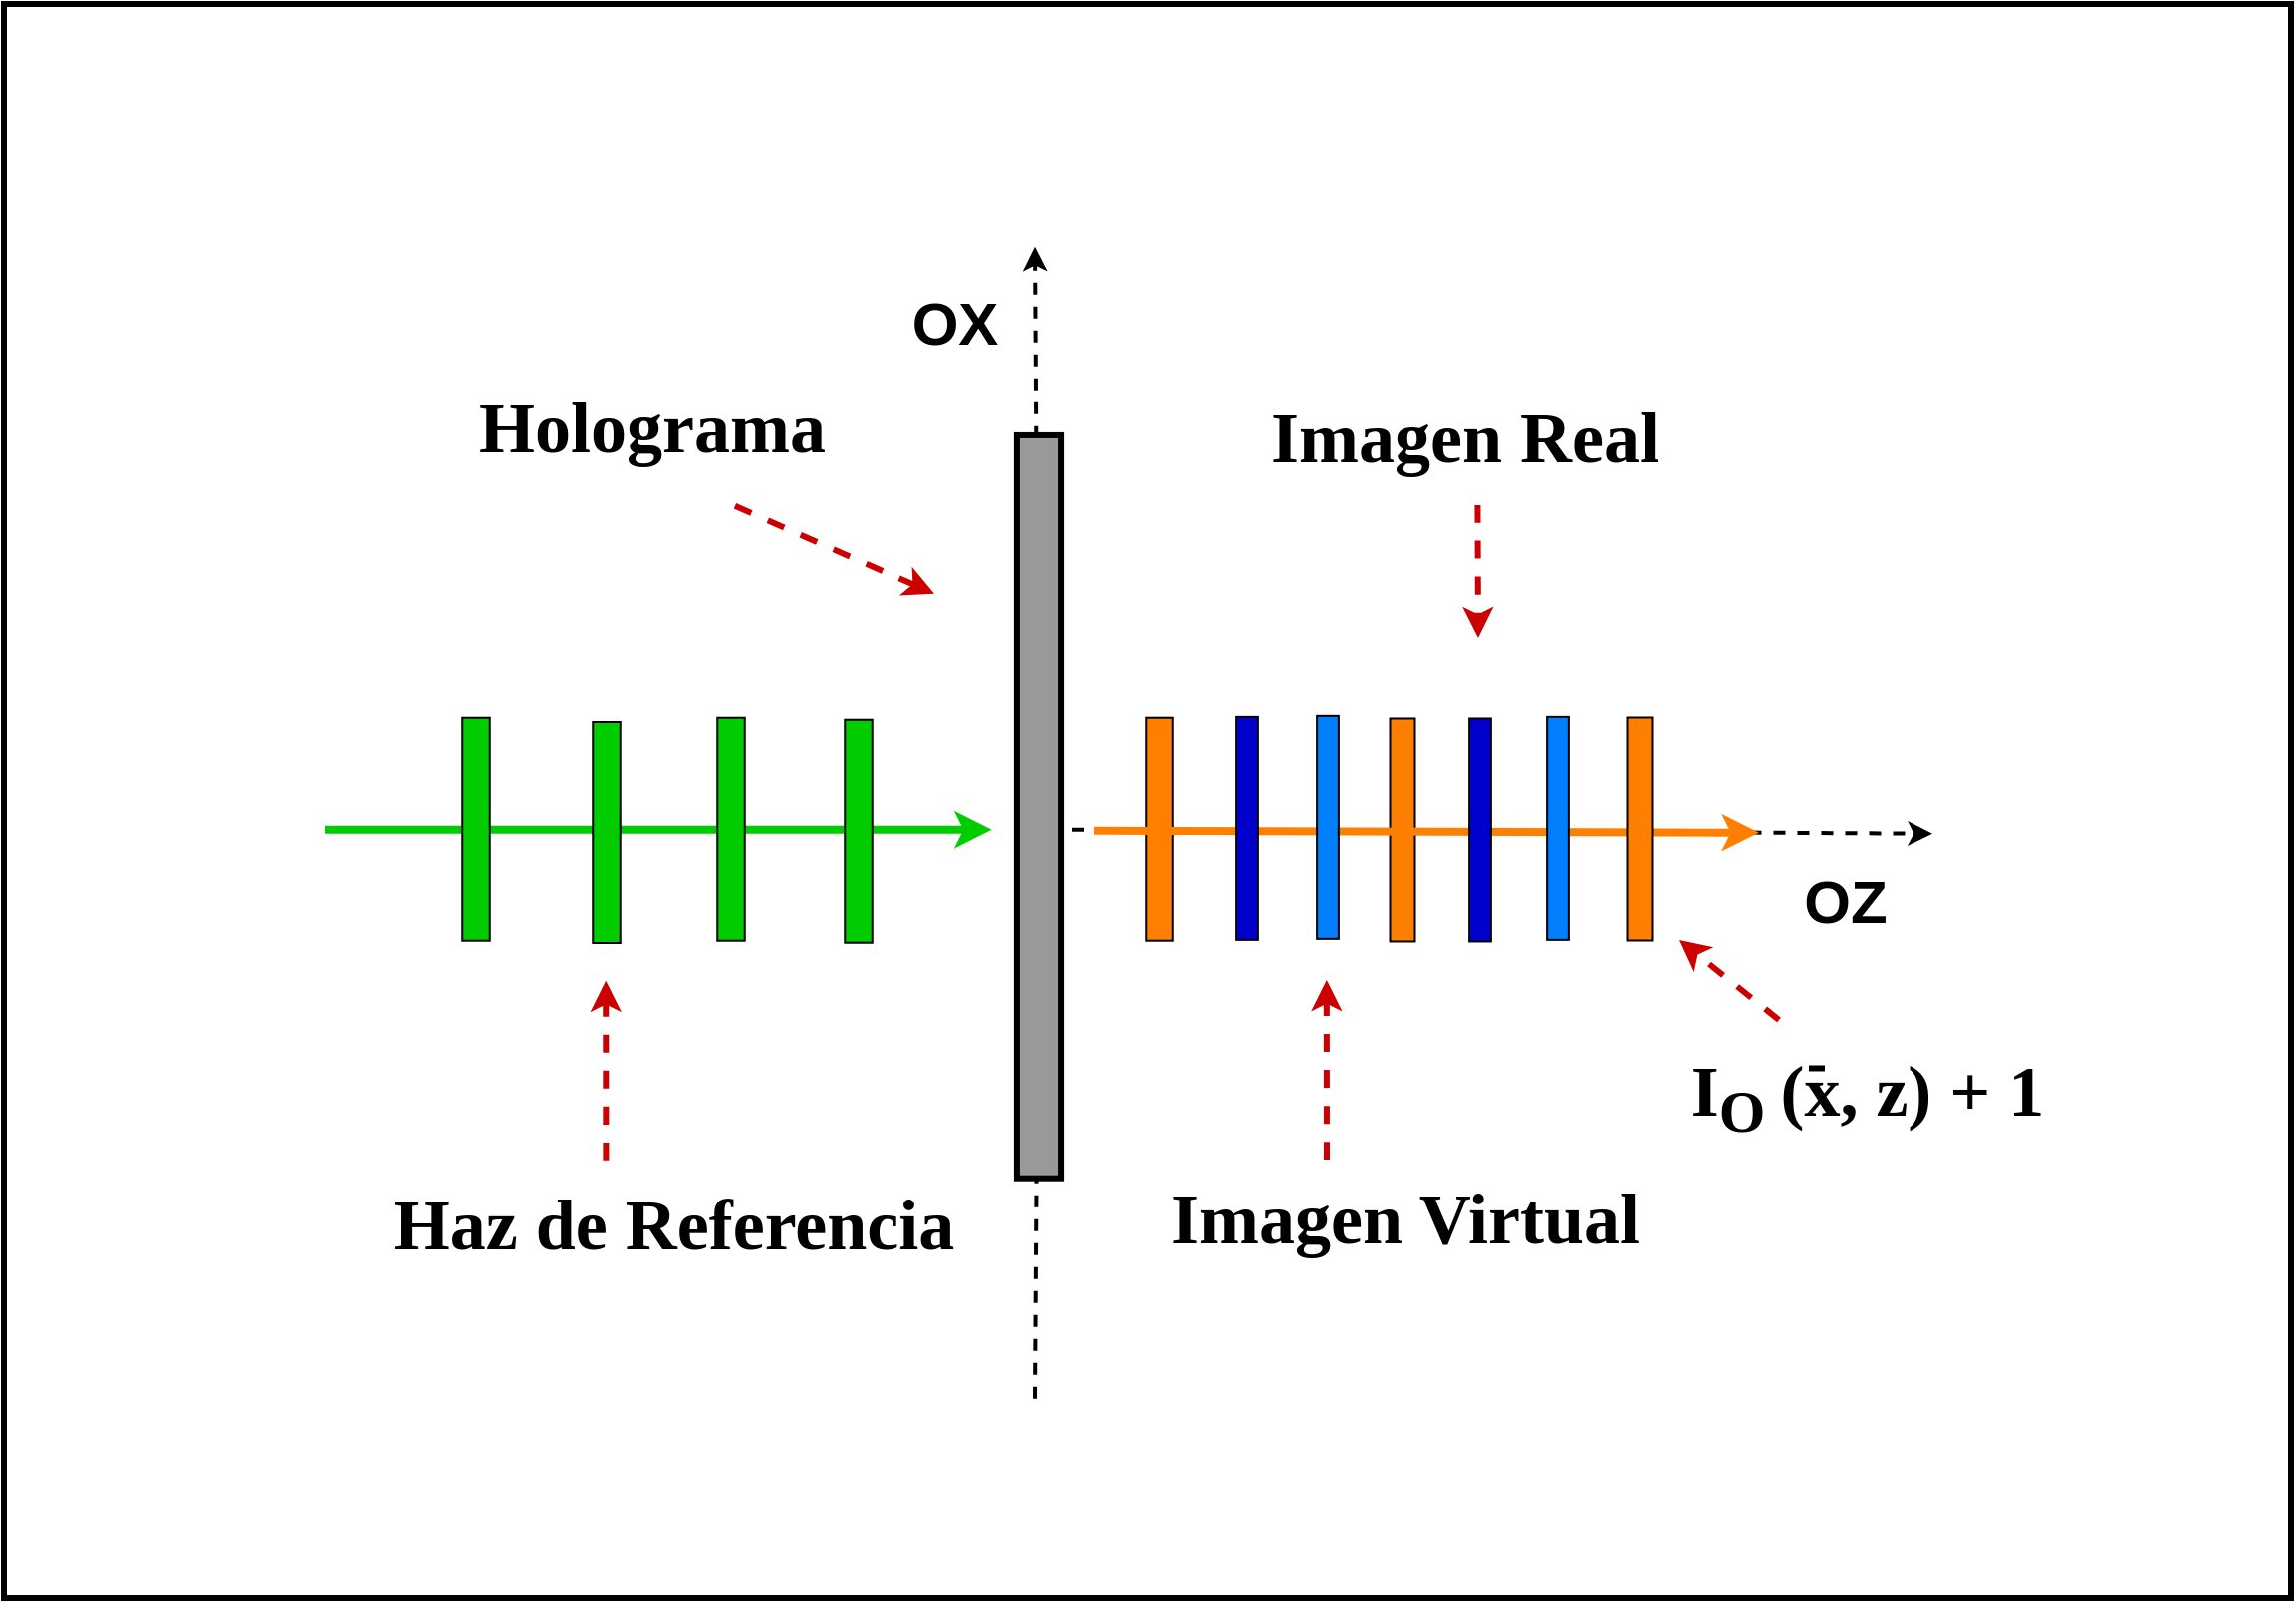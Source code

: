 <mxfile version="20.7.4" type="device"><diagram id="FZoS7YcphnbTlRBoaMek" name="Página-1"><mxGraphModel dx="501" dy="808" grid="0" gridSize="10" guides="1" tooltips="1" connect="1" arrows="1" fold="1" page="1" pageScale="1" pageWidth="1169" pageHeight="827" math="0" shadow="0"><root><mxCell id="0"/><mxCell id="1" parent="0"/><mxCell id="02Eq6yycszEpyXPUS7os-2" value="" style="endArrow=none;html=1;strokeWidth=2;rounded=0;jumpStyle=line;dashed=1;startArrow=none;movable=1;resizable=1;rotatable=1;deletable=1;editable=1;connectable=1;endFill=1;startFill=0;" edge="1" parent="1"><mxGeometry x="0.166" y="-12" width="50" height="50" relative="1" as="geometry"><mxPoint x="1696.5" y="1539.87" as="sourcePoint"/><mxPoint x="1698.468" y="1258.87" as="targetPoint"/><mxPoint y="1" as="offset"/></mxGeometry></mxCell><mxCell id="02Eq6yycszEpyXPUS7os-3" value="" style="endArrow=classic;html=1;strokeWidth=2;rounded=0;jumpStyle=line;dashed=1;startArrow=none;movable=1;resizable=1;rotatable=1;deletable=1;editable=1;connectable=1;endFill=1;startFill=0;" edge="1" parent="1"><mxGeometry x="0.166" y="-12" width="50" height="50" relative="1" as="geometry"><mxPoint x="1698.469" y="1249.87" as="sourcePoint"/><mxPoint x="1696.5" y="961.87" as="targetPoint"/><mxPoint y="1" as="offset"/></mxGeometry></mxCell><mxCell id="02Eq6yycszEpyXPUS7os-4" value="" style="endArrow=none;html=1;strokeWidth=2;rounded=0;jumpStyle=line;dashed=1;startArrow=none;movable=0;resizable=0;rotatable=0;deletable=0;editable=0;connectable=0;endFill=1;startFill=1;" edge="1" parent="1" source="02Eq6yycszEpyXPUS7os-26" target="02Eq6yycszEpyXPUS7os-13"><mxGeometry width="50" height="50" relative="1" as="geometry"><mxPoint x="1274" y="1253.5" as="sourcePoint"/><mxPoint x="2104.17" y="1253.5" as="targetPoint"/></mxGeometry></mxCell><mxCell id="02Eq6yycszEpyXPUS7os-5" value="" style="endArrow=classic;html=1;strokeWidth=2;rounded=0;jumpStyle=line;dashed=1;startArrow=none;movable=1;resizable=1;rotatable=1;deletable=1;editable=1;connectable=1;endFill=1;startFill=1;" edge="1" parent="1" source="02Eq6yycszEpyXPUS7os-13"><mxGeometry width="50" height="50" relative="1" as="geometry"><mxPoint x="1232" y="1253.37" as="sourcePoint"/><mxPoint x="2147" y="1256.37" as="targetPoint"/></mxGeometry></mxCell><mxCell id="02Eq6yycszEpyXPUS7os-6" value="" style="endArrow=classic;html=1;rounded=0;strokeWidth=4;strokeColor=#00CC00;startArrow=none;startFill=0;" edge="1" parent="1"><mxGeometry width="50" height="50" relative="1" as="geometry"><mxPoint x="1340" y="1254.37" as="sourcePoint"/><mxPoint x="1674.83" y="1254.37" as="targetPoint"/></mxGeometry></mxCell><mxCell id="02Eq6yycszEpyXPUS7os-11" value="" style="rounded=0;whiteSpace=wrap;html=1;rotation=-90;fillColor=#FF8000;movable=1;resizable=1;rotatable=1;deletable=1;editable=1;connectable=1;" vertex="1" parent="1"><mxGeometry x="1703" y="1247.48" width="112" height="13.75" as="geometry"/></mxCell><mxCell id="02Eq6yycszEpyXPUS7os-13" value="" style="rounded=0;whiteSpace=wrap;html=1;rotation=-90;fillColor=#FF8000;movable=1;resizable=1;rotatable=1;deletable=1;editable=1;connectable=1;" vertex="1" parent="1"><mxGeometry x="1825" y="1248.49" width="112" height="12.5" as="geometry"/></mxCell><mxCell id="02Eq6yycszEpyXPUS7os-15" value="Holograma" style="text;html=1;align=center;verticalAlign=middle;resizable=0;points=[];autosize=1;strokeColor=none;fillColor=none;fontSize=36;fontFamily=Times New Roman;fontColor=#000000;fontStyle=1" vertex="1" parent="1"><mxGeometry x="1408" y="1025.87" width="192" height="55" as="geometry"/></mxCell><mxCell id="02Eq6yycszEpyXPUS7os-16" value="" style="endArrow=classic;html=1;dashed=1;strokeColor=#CC0000;strokeWidth=3;fontFamily=Times New Roman;fontSize=36;fontColor=#000000;curved=1;movable=1;resizable=1;rotatable=1;deletable=1;editable=1;connectable=1;" edge="1" parent="1"><mxGeometry x="-0.37" y="53" width="50" height="50" relative="1" as="geometry"><mxPoint x="1546" y="1091.87" as="sourcePoint"/><mxPoint x="1646" y="1135.87" as="targetPoint"/><mxPoint y="-1" as="offset"/></mxGeometry></mxCell><mxCell id="02Eq6yycszEpyXPUS7os-17" value="Haz de Referencia" style="text;html=1;align=center;verticalAlign=middle;resizable=0;points=[];autosize=1;strokeColor=none;fillColor=none;fontSize=36;fontFamily=Times New Roman;fontColor=#000000;fontStyle=1" vertex="1" parent="1"><mxGeometry x="1365" y="1425.37" width="299" height="55" as="geometry"/></mxCell><mxCell id="02Eq6yycszEpyXPUS7os-19" value="Imagen Real" style="text;html=1;align=center;verticalAlign=middle;resizable=0;points=[];autosize=1;strokeColor=none;fillColor=none;fontSize=36;fontFamily=Times New Roman;fontColor=#000000;fontStyle=1" vertex="1" parent="1"><mxGeometry x="1800.0" y="1025.87" width="224" height="64" as="geometry"/></mxCell><mxCell id="02Eq6yycszEpyXPUS7os-20" value="" style="endArrow=classic;html=1;dashed=1;strokeColor=#CC0000;strokeWidth=3;fontFamily=Times New Roman;fontSize=36;fontColor=#000000;curved=1;exitX=0.53;exitY=1.025;exitDx=0;exitDy=0;exitPerimeter=0;" edge="1" parent="1" source="02Eq6yycszEpyXPUS7os-19"><mxGeometry x="-0.37" y="53" width="50" height="50" relative="1" as="geometry"><mxPoint x="1929" y="1099.87" as="sourcePoint"/><mxPoint x="1919" y="1158" as="targetPoint"/><mxPoint y="-1" as="offset"/></mxGeometry></mxCell><mxCell id="02Eq6yycszEpyXPUS7os-21" value="Imagen Virtual" style="text;html=1;align=center;verticalAlign=middle;resizable=0;points=[];autosize=1;strokeColor=none;fillColor=none;fontSize=36;fontFamily=Times New Roman;fontColor=#000000;fontStyle=1" vertex="1" parent="1"><mxGeometry x="1754.0" y="1420.37" width="255" height="60" as="geometry"/></mxCell><mxCell id="02Eq6yycszEpyXPUS7os-23" value="I&lt;sub&gt;O&amp;nbsp;&lt;/sub&gt;(x, z) + 1" style="text;html=1;align=center;verticalAlign=middle;resizable=0;points=[];autosize=1;strokeColor=none;fillColor=none;fontSize=36;fontFamily=Times New Roman;fontColor=#000000;fontStyle=1" vertex="1" parent="1"><mxGeometry x="2015" y="1357.37" width="198" height="63" as="geometry"/></mxCell><mxCell id="02Eq6yycszEpyXPUS7os-24" value="" style="endArrow=none;html=1;rounded=0;strokeWidth=3;fontSize=30;movable=1;resizable=1;rotatable=1;deletable=1;editable=1;connectable=1;" edge="1" parent="1"><mxGeometry width="50" height="50" relative="1" as="geometry"><mxPoint x="2085" y="1374.24" as="sourcePoint"/><mxPoint x="2093.0" y="1374.24" as="targetPoint"/></mxGeometry></mxCell><mxCell id="02Eq6yycszEpyXPUS7os-25" value="&lt;b&gt;&lt;font style=&quot;font-size: 30px;&quot;&gt;OZ&lt;/font&gt;&lt;/b&gt;" style="text;html=1;align=center;verticalAlign=middle;resizable=0;points=[];autosize=1;strokeColor=none;fillColor=none;fontSize=36;" vertex="1" parent="1"><mxGeometry x="2072" y="1259.88" width="62" height="56" as="geometry"/></mxCell><mxCell id="02Eq6yycszEpyXPUS7os-26" value="" style="ellipse;whiteSpace=wrap;html=1;aspect=fixed;fontSize=30;opacity=80;fillColor=#000000;movable=1;resizable=1;rotatable=1;deletable=1;editable=1;connectable=1;" vertex="1" parent="1"><mxGeometry x="1694" y="1249.86" width="9" height="9" as="geometry"/></mxCell><mxCell id="02Eq6yycszEpyXPUS7os-27" value="" style="rounded=0;whiteSpace=wrap;html=1;strokeWidth=3;fillColor=#999999;rotation=90;movable=1;resizable=1;rotatable=1;deletable=1;editable=1;connectable=1;" vertex="1" parent="1"><mxGeometry x="1512.06" y="1231.87" width="372.88" height="22.08" as="geometry"/></mxCell><mxCell id="02Eq6yycszEpyXPUS7os-29" value="" style="endArrow=classic;html=1;rounded=0;strokeWidth=4;strokeColor=#FF8000;startArrow=none;startFill=0;movable=0;resizable=0;rotatable=0;deletable=0;editable=0;connectable=0;" edge="1" parent="1"><mxGeometry width="50" height="50" relative="1" as="geometry"><mxPoint x="1726" y="1254.87" as="sourcePoint"/><mxPoint x="2060" y="1255.87" as="targetPoint"/></mxGeometry></mxCell><mxCell id="02Eq6yycszEpyXPUS7os-30" value="" style="endArrow=classic;html=1;dashed=1;strokeColor=#CC0000;strokeWidth=3;fontFamily=Times New Roman;fontSize=36;fontColor=#000000;curved=1;" edge="1" parent="1"><mxGeometry x="-0.37" y="53" width="50" height="50" relative="1" as="geometry"><mxPoint x="2070" y="1350" as="sourcePoint"/><mxPoint x="2020" y="1310" as="targetPoint"/><mxPoint y="-1" as="offset"/></mxGeometry></mxCell><mxCell id="02Eq6yycszEpyXPUS7os-41" value="&lt;b&gt;&lt;font style=&quot;font-size: 30px;&quot;&gt;OX&lt;/font&gt;&lt;/b&gt;" style="text;html=1;align=center;verticalAlign=middle;resizable=0;points=[];autosize=1;strokeColor=none;fillColor=none;fontSize=36;" vertex="1" parent="1"><mxGeometry x="1624" y="969.87" width="64" height="56" as="geometry"/></mxCell><mxCell id="02Eq6yycszEpyXPUS7os-42" value="" style="rounded=0;whiteSpace=wrap;html=1;rotation=-90;fillColor=#00CC00;movable=1;resizable=1;rotatable=1;deletable=1;editable=1;connectable=1;" vertex="1" parent="1"><mxGeometry x="1552" y="1248.49" width="112" height="13.75" as="geometry"/></mxCell><mxCell id="02Eq6yycszEpyXPUS7os-43" value="" style="rounded=0;whiteSpace=wrap;html=1;rotation=-90;fillColor=#00CC00;movable=1;resizable=1;rotatable=1;deletable=1;editable=1;connectable=1;" vertex="1" parent="1"><mxGeometry x="1488" y="1247.49" width="112" height="13.75" as="geometry"/></mxCell><mxCell id="02Eq6yycszEpyXPUS7os-44" value="" style="rounded=0;whiteSpace=wrap;html=1;rotation=-90;fillColor=#00CC00;movable=1;resizable=1;rotatable=1;deletable=1;editable=1;connectable=1;" vertex="1" parent="1"><mxGeometry x="1426" y="1249.12" width="111" height="13.75" as="geometry"/></mxCell><mxCell id="02Eq6yycszEpyXPUS7os-45" value="" style="rounded=0;whiteSpace=wrap;html=1;rotation=-90;fillColor=#00CC00;movable=1;resizable=1;rotatable=1;deletable=1;editable=1;connectable=1;" vertex="1" parent="1"><mxGeometry x="1360" y="1247.49" width="112" height="13.75" as="geometry"/></mxCell><mxCell id="02Eq6yycszEpyXPUS7os-48" value="" style="rounded=0;whiteSpace=wrap;html=1;rotation=-90;fillColor=#0000CC;movable=1;resizable=1;rotatable=1;deletable=1;editable=1;connectable=1;" vertex="1" parent="1"><mxGeometry x="1747" y="1248.49" width="112" height="10.88" as="geometry"/></mxCell><mxCell id="02Eq6yycszEpyXPUS7os-49" value="" style="rounded=0;whiteSpace=wrap;html=1;rotation=-90;fillColor=#007FFF;movable=1;resizable=1;rotatable=1;deletable=1;editable=1;connectable=1;" vertex="1" parent="1"><mxGeometry x="1787.5" y="1247.98" width="112" height="10.88" as="geometry"/></mxCell><mxCell id="02Eq6yycszEpyXPUS7os-50" value="" style="rounded=0;whiteSpace=wrap;html=1;rotation=-90;fillColor=#0000CC;movable=1;resizable=1;rotatable=1;deletable=1;editable=1;connectable=1;" vertex="1" parent="1"><mxGeometry x="1864" y="1249.3" width="112" height="10.88" as="geometry"/></mxCell><mxCell id="02Eq6yycszEpyXPUS7os-53" value="" style="rounded=0;whiteSpace=wrap;html=1;rotation=-90;fillColor=#007FFF;movable=1;resizable=1;rotatable=1;deletable=1;editable=1;connectable=1;" vertex="1" parent="1"><mxGeometry x="1903" y="1248.49" width="112" height="10.88" as="geometry"/></mxCell><mxCell id="02Eq6yycszEpyXPUS7os-54" value="" style="rounded=0;whiteSpace=wrap;html=1;rotation=-90;fillColor=#FF8000;movable=1;resizable=1;rotatable=1;deletable=1;editable=1;connectable=1;" vertex="1" parent="1"><mxGeometry x="1944" y="1248" width="112" height="12.5" as="geometry"/></mxCell><mxCell id="02Eq6yycszEpyXPUS7os-57" value="" style="endArrow=classic;html=1;dashed=1;strokeColor=#CC0000;strokeWidth=3;fontFamily=Times New Roman;fontSize=36;fontColor=#000000;curved=1;" edge="1" parent="1"><mxGeometry x="0.646" y="-54" width="50" height="50" relative="1" as="geometry"><mxPoint x="1843" y="1420" as="sourcePoint"/><mxPoint x="1842.91" y="1330" as="targetPoint"/><mxPoint as="offset"/></mxGeometry></mxCell><mxCell id="02Eq6yycszEpyXPUS7os-59" value="" style="rounded=0;whiteSpace=wrap;html=1;fillColor=none;movable=1;resizable=1;rotatable=1;deletable=1;editable=1;connectable=1;strokeWidth=3;fontFamily=Times New Roman;fontSize=36;" vertex="1" parent="1"><mxGeometry x="1179" y="840" width="1148" height="800" as="geometry"/></mxCell><mxCell id="02Eq6yycszEpyXPUS7os-60" value="" style="endArrow=classic;html=1;dashed=1;strokeColor=#CC0000;strokeWidth=3;fontFamily=Times New Roman;fontSize=36;fontColor=#000000;curved=1;" edge="1" parent="1"><mxGeometry x="0.646" y="-54" width="50" height="50" relative="1" as="geometry"><mxPoint x="1481.19" y="1420.37" as="sourcePoint"/><mxPoint x="1481.1" y="1330.37" as="targetPoint"/><mxPoint as="offset"/></mxGeometry></mxCell></root></mxGraphModel></diagram></mxfile>